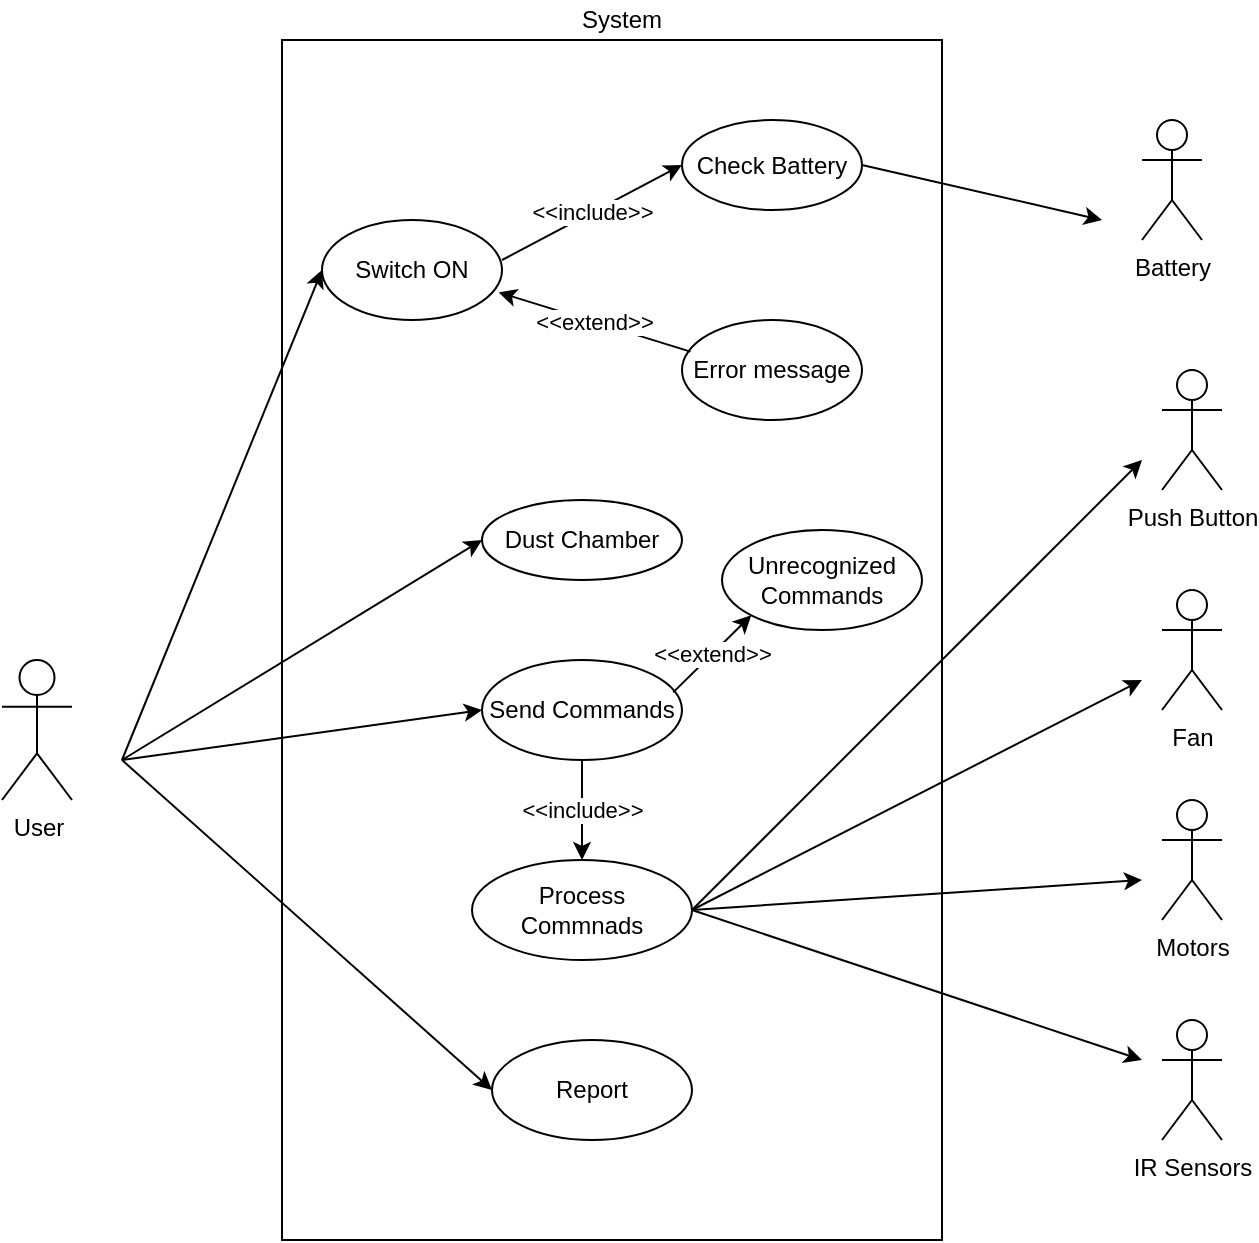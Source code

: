 <mxfile version="10.6.3" type="device"><diagram id="gJ-Oku-jjdIcmHa_VUJ-" name="Page-1"><mxGraphModel dx="1010" dy="582" grid="1" gridSize="10" guides="1" tooltips="1" connect="1" arrows="1" fold="1" page="1" pageScale="1" pageWidth="850" pageHeight="1100" math="0" shadow="0"><root><mxCell id="0"/><mxCell id="1" parent="0"/><mxCell id="UlkCpsQdnXdz9wIqr_8h-1" value="" style="html=1;" parent="1" vertex="1"><mxGeometry x="240" y="40" width="330" height="600" as="geometry"/></mxCell><mxCell id="UlkCpsQdnXdz9wIqr_8h-2" value="User" style="shape=umlActor;verticalLabelPosition=bottom;labelBackgroundColor=#ffffff;verticalAlign=top;html=1;" parent="1" vertex="1"><mxGeometry x="100" y="350" width="35" height="70" as="geometry"/></mxCell><mxCell id="UlkCpsQdnXdz9wIqr_8h-3" value="Switch ON" style="ellipse;whiteSpace=wrap;html=1;" parent="1" vertex="1"><mxGeometry x="260" y="130" width="90" height="50" as="geometry"/></mxCell><mxCell id="UlkCpsQdnXdz9wIqr_8h-4" value="Check Battery" style="ellipse;whiteSpace=wrap;html=1;" parent="1" vertex="1"><mxGeometry x="440" y="80" width="90" height="45" as="geometry"/></mxCell><mxCell id="UlkCpsQdnXdz9wIqr_8h-10" value="Error message" style="ellipse;whiteSpace=wrap;html=1;" parent="1" vertex="1"><mxGeometry x="440" y="180" width="90" height="50" as="geometry"/></mxCell><mxCell id="UlkCpsQdnXdz9wIqr_8h-13" value="Dust Chamber" style="ellipse;whiteSpace=wrap;html=1;" parent="1" vertex="1"><mxGeometry x="340" y="270" width="100" height="40" as="geometry"/></mxCell><mxCell id="UlkCpsQdnXdz9wIqr_8h-18" value="" style="line;strokeWidth=1;fillColor=none;align=left;verticalAlign=middle;spacingTop=-1;spacingLeft=3;spacingRight=3;rotatable=0;labelPosition=right;points=[];portConstraint=eastwest;" parent="1" vertex="1"><mxGeometry x="140" y="260" width="90" as="geometry"/></mxCell><mxCell id="IiKo-iAaGyrVg0LxbW4p-1" value="Send Commands" style="ellipse;whiteSpace=wrap;html=1;" parent="1" vertex="1"><mxGeometry x="340" y="350" width="100" height="50" as="geometry"/></mxCell><mxCell id="IiKo-iAaGyrVg0LxbW4p-5" value="Report" style="ellipse;whiteSpace=wrap;html=1;" parent="1" vertex="1"><mxGeometry x="345" y="540" width="100" height="50" as="geometry"/></mxCell><mxCell id="IiKo-iAaGyrVg0LxbW4p-6" value="Process Commnads" style="ellipse;whiteSpace=wrap;html=1;" parent="1" vertex="1"><mxGeometry x="335" y="450" width="110" height="50" as="geometry"/></mxCell><mxCell id="IiKo-iAaGyrVg0LxbW4p-8" value="Unrecognized Commands" style="ellipse;whiteSpace=wrap;html=1;" parent="1" vertex="1"><mxGeometry x="460" y="285" width="100" height="50" as="geometry"/></mxCell><mxCell id="IiKo-iAaGyrVg0LxbW4p-9" value="" style="endArrow=classic;html=1;entryX=0;entryY=0.5;entryDx=0;entryDy=0;" parent="1" target="IiKo-iAaGyrVg0LxbW4p-1" edge="1"><mxGeometry width="50" height="50" relative="1" as="geometry"><mxPoint x="160" y="400" as="sourcePoint"/><mxPoint x="200" y="430" as="targetPoint"/></mxGeometry></mxCell><mxCell id="IiKo-iAaGyrVg0LxbW4p-10" value="" style="endArrow=classic;html=1;entryX=0;entryY=0.5;entryDx=0;entryDy=0;" parent="1" target="IiKo-iAaGyrVg0LxbW4p-5" edge="1"><mxGeometry width="50" height="50" relative="1" as="geometry"><mxPoint x="160" y="400" as="sourcePoint"/><mxPoint x="140" y="480" as="targetPoint"/></mxGeometry></mxCell><mxCell id="IiKo-iAaGyrVg0LxbW4p-18" value="" style="endArrow=classic;html=1;entryX=0;entryY=0.5;entryDx=0;entryDy=0;" parent="1" target="UlkCpsQdnXdz9wIqr_8h-13" edge="1"><mxGeometry width="50" height="50" relative="1" as="geometry"><mxPoint x="160" y="400" as="sourcePoint"/><mxPoint x="230" y="350" as="targetPoint"/></mxGeometry></mxCell><mxCell id="IiKo-iAaGyrVg0LxbW4p-20" value="" style="endArrow=classic;html=1;entryX=0;entryY=0.5;entryDx=0;entryDy=0;" parent="1" target="UlkCpsQdnXdz9wIqr_8h-3" edge="1"><mxGeometry width="50" height="50" relative="1" as="geometry"><mxPoint x="160" y="400" as="sourcePoint"/><mxPoint x="220" y="310" as="targetPoint"/></mxGeometry></mxCell><mxCell id="IiKo-iAaGyrVg0LxbW4p-21" value="&amp;lt;&amp;lt;include&amp;gt;&amp;gt;" style="endArrow=classic;html=1;entryX=0;entryY=0.5;entryDx=0;entryDy=0;" parent="1" target="UlkCpsQdnXdz9wIqr_8h-4" edge="1"><mxGeometry width="50" height="50" relative="1" as="geometry"><mxPoint x="350" y="150" as="sourcePoint"/><mxPoint x="400" y="110" as="targetPoint"/></mxGeometry></mxCell><mxCell id="IiKo-iAaGyrVg0LxbW4p-22" value="&amp;lt;&amp;lt;extend&amp;gt;&amp;gt;" style="endArrow=classic;html=1;exitX=0.047;exitY=0.316;exitDx=0;exitDy=0;exitPerimeter=0;entryX=0.982;entryY=0.724;entryDx=0;entryDy=0;entryPerimeter=0;" parent="1" source="UlkCpsQdnXdz9wIqr_8h-10" target="UlkCpsQdnXdz9wIqr_8h-3" edge="1"><mxGeometry width="50" height="50" relative="1" as="geometry"><mxPoint x="330" y="230" as="sourcePoint"/><mxPoint x="380" y="180" as="targetPoint"/></mxGeometry></mxCell><mxCell id="IiKo-iAaGyrVg0LxbW4p-24" value="&amp;lt;&amp;lt;extend&amp;gt;&amp;gt;" style="endArrow=classic;html=1;exitX=0.956;exitY=0.324;exitDx=0;exitDy=0;exitPerimeter=0;entryX=0;entryY=1;entryDx=0;entryDy=0;" parent="1" source="IiKo-iAaGyrVg0LxbW4p-1" target="IiKo-iAaGyrVg0LxbW4p-8" edge="1"><mxGeometry width="50" height="50" relative="1" as="geometry"><mxPoint x="420" y="380" as="sourcePoint"/><mxPoint x="470" y="330" as="targetPoint"/></mxGeometry></mxCell><mxCell id="IiKo-iAaGyrVg0LxbW4p-29" value="" style="endArrow=classic;html=1;exitX=1;exitY=0.5;exitDx=0;exitDy=0;" parent="1" source="IiKo-iAaGyrVg0LxbW4p-6" edge="1"><mxGeometry width="50" height="50" relative="1" as="geometry"><mxPoint x="440" y="470" as="sourcePoint"/><mxPoint x="670" y="550" as="targetPoint"/></mxGeometry></mxCell><mxCell id="IiKo-iAaGyrVg0LxbW4p-30" value="" style="endArrow=classic;html=1;exitX=1;exitY=0.5;exitDx=0;exitDy=0;" parent="1" source="IiKo-iAaGyrVg0LxbW4p-6" edge="1"><mxGeometry width="50" height="50" relative="1" as="geometry"><mxPoint x="390" y="500" as="sourcePoint"/><mxPoint x="670" y="360" as="targetPoint"/></mxGeometry></mxCell><mxCell id="IiKo-iAaGyrVg0LxbW4p-31" value="" style="endArrow=classic;html=1;" parent="1" edge="1"><mxGeometry width="50" height="50" relative="1" as="geometry"><mxPoint x="445" y="475" as="sourcePoint"/><mxPoint x="670" y="460" as="targetPoint"/></mxGeometry></mxCell><mxCell id="IiKo-iAaGyrVg0LxbW4p-32" value="&amp;lt;&amp;lt;include&amp;gt;&amp;gt;" style="endArrow=classic;html=1;exitX=0.5;exitY=1;exitDx=0;exitDy=0;entryX=0.5;entryY=0;entryDx=0;entryDy=0;" parent="1" source="IiKo-iAaGyrVg0LxbW4p-1" target="IiKo-iAaGyrVg0LxbW4p-6" edge="1"><mxGeometry width="50" height="50" relative="1" as="geometry"><mxPoint x="430" y="430" as="sourcePoint"/><mxPoint x="480" y="380" as="targetPoint"/></mxGeometry></mxCell><mxCell id="IiKo-iAaGyrVg0LxbW4p-36" value="System" style="text;html=1;strokeColor=none;fillColor=none;align=center;verticalAlign=middle;whiteSpace=wrap;rounded=0;" parent="1" vertex="1"><mxGeometry x="390" y="20" width="40" height="20" as="geometry"/></mxCell><mxCell id="IiKo-iAaGyrVg0LxbW4p-37" value="Fan" style="shape=umlActor;verticalLabelPosition=bottom;labelBackgroundColor=#ffffff;verticalAlign=top;html=1;outlineConnect=0;" parent="1" vertex="1"><mxGeometry x="680" y="315" width="30" height="60" as="geometry"/></mxCell><mxCell id="IiKo-iAaGyrVg0LxbW4p-38" value="Motors" style="shape=umlActor;verticalLabelPosition=bottom;labelBackgroundColor=#ffffff;verticalAlign=top;html=1;outlineConnect=0;" parent="1" vertex="1"><mxGeometry x="680" y="420" width="30" height="60" as="geometry"/></mxCell><mxCell id="IiKo-iAaGyrVg0LxbW4p-44" value="IR Sensors" style="shape=umlActor;verticalLabelPosition=bottom;labelBackgroundColor=#ffffff;verticalAlign=top;html=1;outlineConnect=0;" parent="1" vertex="1"><mxGeometry x="680" y="530" width="30" height="60" as="geometry"/></mxCell><mxCell id="IiKo-iAaGyrVg0LxbW4p-47" value="Battery" style="shape=umlActor;verticalLabelPosition=bottom;labelBackgroundColor=#ffffff;verticalAlign=top;html=1;outlineConnect=0;" parent="1" vertex="1"><mxGeometry x="670" y="80" width="30" height="60" as="geometry"/></mxCell><mxCell id="IiKo-iAaGyrVg0LxbW4p-49" value="" style="endArrow=classic;html=1;exitX=1;exitY=0.5;exitDx=0;exitDy=0;" parent="1" source="UlkCpsQdnXdz9wIqr_8h-4" edge="1"><mxGeometry width="50" height="50" relative="1" as="geometry"><mxPoint x="590" y="150" as="sourcePoint"/><mxPoint x="650" y="130" as="targetPoint"/></mxGeometry></mxCell><mxCell id="Hn6KwBZAZnTc6-W4epIy-1" value="Push Button" style="shape=umlActor;verticalLabelPosition=bottom;labelBackgroundColor=#ffffff;verticalAlign=top;html=1;outlineConnect=0;" vertex="1" parent="1"><mxGeometry x="680" y="205" width="30" height="60" as="geometry"/></mxCell><mxCell id="Hn6KwBZAZnTc6-W4epIy-2" value="" style="endArrow=classic;html=1;exitX=1;exitY=0.5;exitDx=0;exitDy=0;" edge="1" parent="1" source="IiKo-iAaGyrVg0LxbW4p-6"><mxGeometry width="50" height="50" relative="1" as="geometry"><mxPoint x="620" y="280" as="sourcePoint"/><mxPoint x="670" y="250" as="targetPoint"/></mxGeometry></mxCell></root></mxGraphModel></diagram></mxfile>